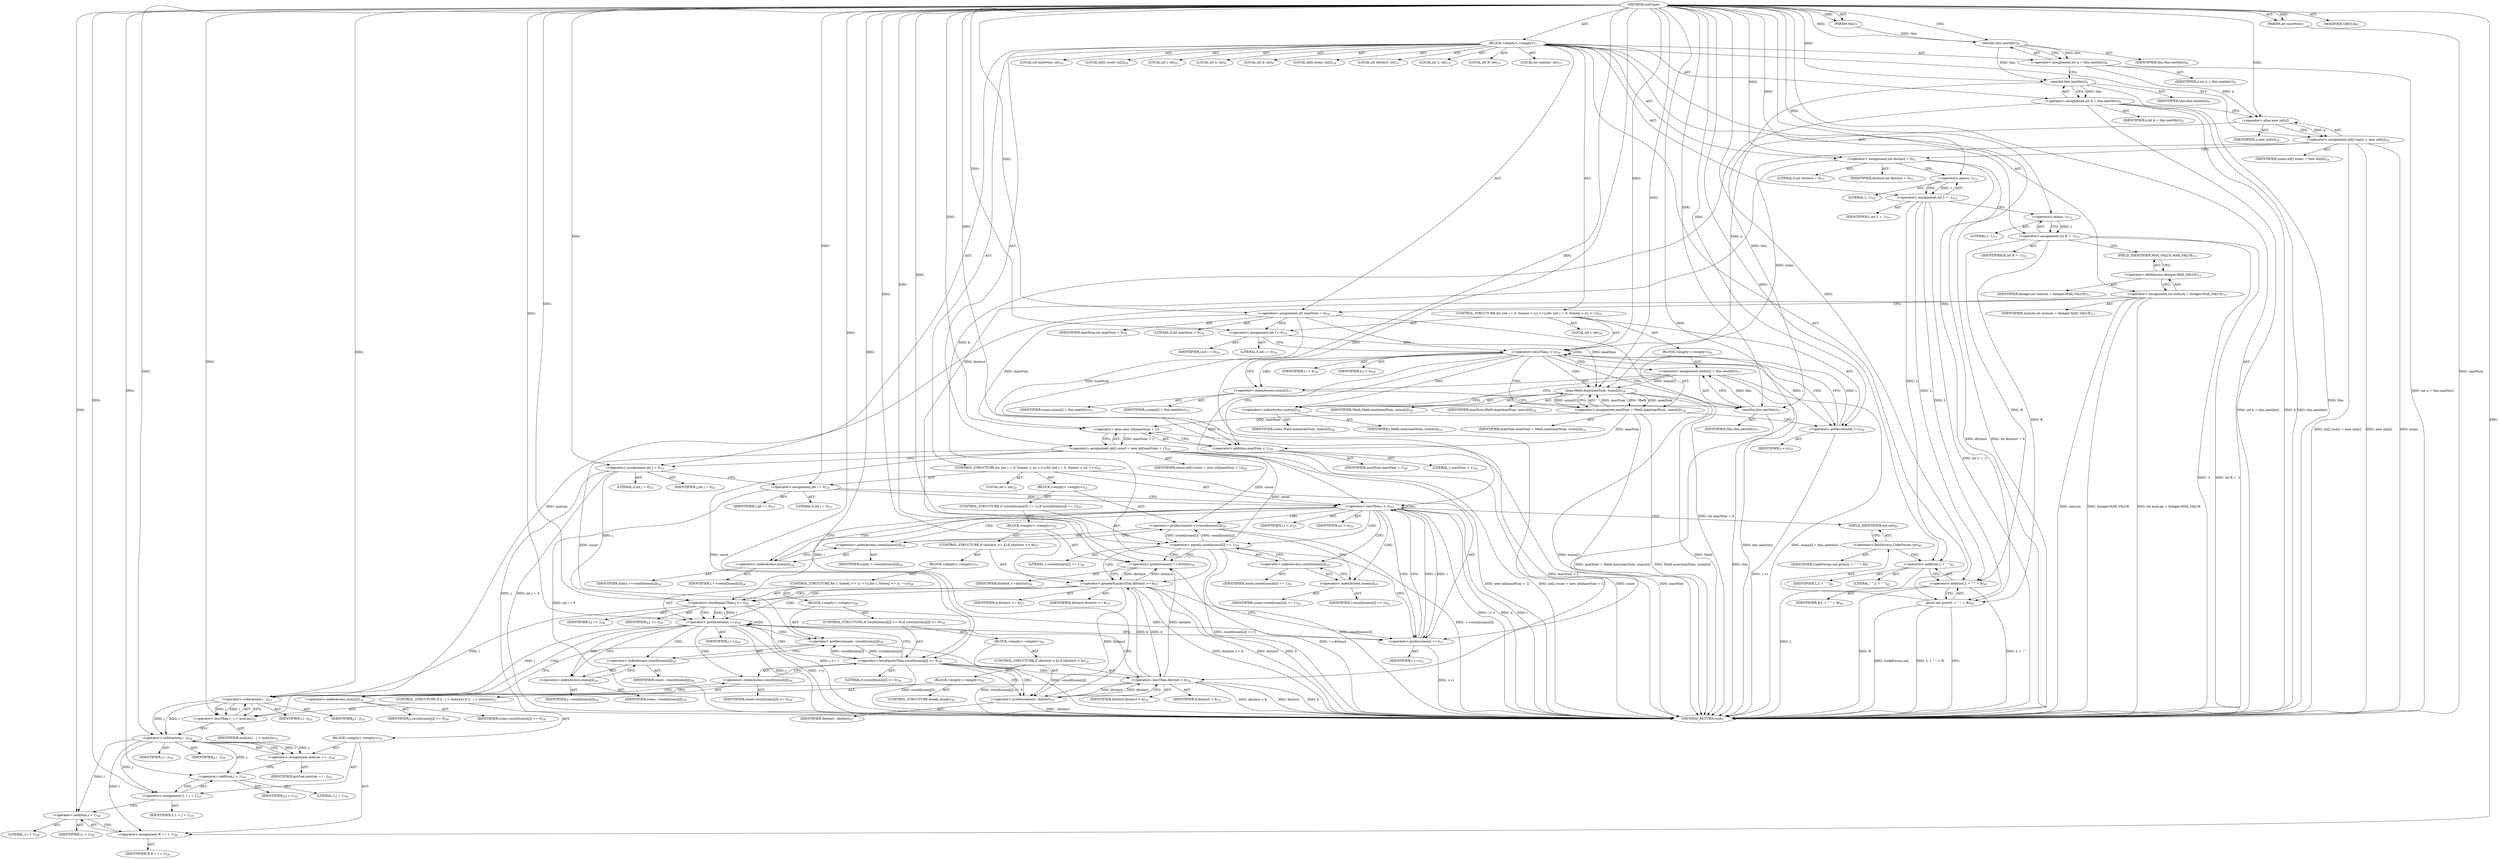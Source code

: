 digraph "runCase" {  
"31" [label = <(METHOD,runCase)<SUB>7</SUB>> ]
"4" [label = <(PARAM,this)<SUB>7</SUB>> ]
"32" [label = <(PARAM,int caseNum)<SUB>7</SUB>> ]
"33" [label = <(BLOCK,&lt;empty&gt;,&lt;empty&gt;)<SUB>7</SUB>> ]
"34" [label = <(LOCAL,int n: int)<SUB>8</SUB>> ]
"35" [label = <(&lt;operator&gt;.assignment,int n = this.nextInt())<SUB>8</SUB>> ]
"36" [label = <(IDENTIFIER,n,int n = this.nextInt())<SUB>8</SUB>> ]
"37" [label = <(nextInt,this.nextInt())<SUB>8</SUB>> ]
"3" [label = <(IDENTIFIER,this,this.nextInt())<SUB>8</SUB>> ]
"38" [label = <(LOCAL,int k: int)<SUB>9</SUB>> ]
"39" [label = <(&lt;operator&gt;.assignment,int k = this.nextInt())<SUB>9</SUB>> ]
"40" [label = <(IDENTIFIER,k,int k = this.nextInt())<SUB>9</SUB>> ]
"41" [label = <(nextInt,this.nextInt())<SUB>9</SUB>> ]
"5" [label = <(IDENTIFIER,this,this.nextInt())<SUB>9</SUB>> ]
"42" [label = <(LOCAL,int[] nums: int[])<SUB>10</SUB>> ]
"43" [label = <(&lt;operator&gt;.assignment,int[] nums = new int[n])<SUB>10</SUB>> ]
"44" [label = <(IDENTIFIER,nums,int[] nums = new int[n])<SUB>10</SUB>> ]
"45" [label = <(&lt;operator&gt;.alloc,new int[n])> ]
"46" [label = <(IDENTIFIER,n,new int[n])<SUB>10</SUB>> ]
"47" [label = <(LOCAL,int distinct: int)<SUB>11</SUB>> ]
"48" [label = <(&lt;operator&gt;.assignment,int distinct = 0)<SUB>11</SUB>> ]
"49" [label = <(IDENTIFIER,distinct,int distinct = 0)<SUB>11</SUB>> ]
"50" [label = <(LITERAL,0,int distinct = 0)<SUB>11</SUB>> ]
"51" [label = <(LOCAL,int L: int)<SUB>12</SUB>> ]
"52" [label = <(LOCAL,int R: int)<SUB>12</SUB>> ]
"53" [label = <(&lt;operator&gt;.assignment,int L = -1)<SUB>12</SUB>> ]
"54" [label = <(IDENTIFIER,L,int L = -1)<SUB>12</SUB>> ]
"55" [label = <(&lt;operator&gt;.minus,-1)<SUB>12</SUB>> ]
"56" [label = <(LITERAL,1,-1)<SUB>12</SUB>> ]
"57" [label = <(&lt;operator&gt;.assignment,int R = -1)<SUB>12</SUB>> ]
"58" [label = <(IDENTIFIER,R,int R = -1)<SUB>12</SUB>> ]
"59" [label = <(&lt;operator&gt;.minus,-1)<SUB>12</SUB>> ]
"60" [label = <(LITERAL,1,-1)<SUB>12</SUB>> ]
"61" [label = <(LOCAL,int minLen: int)<SUB>13</SUB>> ]
"62" [label = <(&lt;operator&gt;.assignment,int minLen = Integer.MAX_VALUE)<SUB>13</SUB>> ]
"63" [label = <(IDENTIFIER,minLen,int minLen = Integer.MAX_VALUE)<SUB>13</SUB>> ]
"64" [label = <(&lt;operator&gt;.fieldAccess,Integer.MAX_VALUE)<SUB>13</SUB>> ]
"65" [label = <(IDENTIFIER,Integer,int minLen = Integer.MAX_VALUE)<SUB>13</SUB>> ]
"66" [label = <(FIELD_IDENTIFIER,MAX_VALUE,MAX_VALUE)<SUB>13</SUB>> ]
"67" [label = <(LOCAL,int maxNum: int)<SUB>14</SUB>> ]
"68" [label = <(&lt;operator&gt;.assignment,int maxNum = 0)<SUB>14</SUB>> ]
"69" [label = <(IDENTIFIER,maxNum,int maxNum = 0)<SUB>14</SUB>> ]
"70" [label = <(LITERAL,0,int maxNum = 0)<SUB>14</SUB>> ]
"71" [label = <(CONTROL_STRUCTURE,for (int i = 0; Some(i &lt; n); ++i),for (int i = 0; Some(i &lt; n); ++i))<SUB>16</SUB>> ]
"72" [label = <(LOCAL,int i: int)<SUB>16</SUB>> ]
"73" [label = <(&lt;operator&gt;.assignment,int i = 0)<SUB>16</SUB>> ]
"74" [label = <(IDENTIFIER,i,int i = 0)<SUB>16</SUB>> ]
"75" [label = <(LITERAL,0,int i = 0)<SUB>16</SUB>> ]
"76" [label = <(&lt;operator&gt;.lessThan,i &lt; n)<SUB>16</SUB>> ]
"77" [label = <(IDENTIFIER,i,i &lt; n)<SUB>16</SUB>> ]
"78" [label = <(IDENTIFIER,n,i &lt; n)<SUB>16</SUB>> ]
"79" [label = <(&lt;operator&gt;.preIncrement,++i)<SUB>16</SUB>> ]
"80" [label = <(IDENTIFIER,i,++i)<SUB>16</SUB>> ]
"81" [label = <(BLOCK,&lt;empty&gt;,&lt;empty&gt;)<SUB>16</SUB>> ]
"82" [label = <(&lt;operator&gt;.assignment,nums[i] = this.nextInt())<SUB>17</SUB>> ]
"83" [label = <(&lt;operator&gt;.indexAccess,nums[i])<SUB>17</SUB>> ]
"84" [label = <(IDENTIFIER,nums,nums[i] = this.nextInt())<SUB>17</SUB>> ]
"85" [label = <(IDENTIFIER,i,nums[i] = this.nextInt())<SUB>17</SUB>> ]
"86" [label = <(nextInt,this.nextInt())<SUB>17</SUB>> ]
"6" [label = <(IDENTIFIER,this,this.nextInt())<SUB>17</SUB>> ]
"87" [label = <(&lt;operator&gt;.assignment,maxNum = Math.max(maxNum, nums[i]))<SUB>18</SUB>> ]
"88" [label = <(IDENTIFIER,maxNum,maxNum = Math.max(maxNum, nums[i]))<SUB>18</SUB>> ]
"89" [label = <(max,Math.max(maxNum, nums[i]))<SUB>18</SUB>> ]
"90" [label = <(IDENTIFIER,Math,Math.max(maxNum, nums[i]))<SUB>18</SUB>> ]
"91" [label = <(IDENTIFIER,maxNum,Math.max(maxNum, nums[i]))<SUB>18</SUB>> ]
"92" [label = <(&lt;operator&gt;.indexAccess,nums[i])<SUB>18</SUB>> ]
"93" [label = <(IDENTIFIER,nums,Math.max(maxNum, nums[i]))<SUB>18</SUB>> ]
"94" [label = <(IDENTIFIER,i,Math.max(maxNum, nums[i]))<SUB>18</SUB>> ]
"95" [label = <(LOCAL,int[] count: int[])<SUB>20</SUB>> ]
"96" [label = <(&lt;operator&gt;.assignment,int[] count = new int[maxNum + 1])<SUB>20</SUB>> ]
"97" [label = <(IDENTIFIER,count,int[] count = new int[maxNum + 1])<SUB>20</SUB>> ]
"98" [label = <(&lt;operator&gt;.alloc,new int[maxNum + 1])> ]
"99" [label = <(&lt;operator&gt;.addition,maxNum + 1)<SUB>20</SUB>> ]
"100" [label = <(IDENTIFIER,maxNum,maxNum + 1)<SUB>20</SUB>> ]
"101" [label = <(LITERAL,1,maxNum + 1)<SUB>20</SUB>> ]
"102" [label = <(LOCAL,int j: int)<SUB>21</SUB>> ]
"103" [label = <(&lt;operator&gt;.assignment,int j = 0)<SUB>21</SUB>> ]
"104" [label = <(IDENTIFIER,j,int j = 0)<SUB>21</SUB>> ]
"105" [label = <(LITERAL,0,int j = 0)<SUB>21</SUB>> ]
"106" [label = <(CONTROL_STRUCTURE,for (int i = 0; Some(i &lt; n); ++i),for (int i = 0; Some(i &lt; n); ++i))<SUB>23</SUB>> ]
"107" [label = <(LOCAL,int i: int)<SUB>23</SUB>> ]
"108" [label = <(&lt;operator&gt;.assignment,int i = 0)<SUB>23</SUB>> ]
"109" [label = <(IDENTIFIER,i,int i = 0)<SUB>23</SUB>> ]
"110" [label = <(LITERAL,0,int i = 0)<SUB>23</SUB>> ]
"111" [label = <(&lt;operator&gt;.lessThan,i &lt; n)<SUB>23</SUB>> ]
"112" [label = <(IDENTIFIER,i,i &lt; n)<SUB>23</SUB>> ]
"113" [label = <(IDENTIFIER,n,i &lt; n)<SUB>23</SUB>> ]
"114" [label = <(&lt;operator&gt;.preIncrement,++i)<SUB>23</SUB>> ]
"115" [label = <(IDENTIFIER,i,++i)<SUB>23</SUB>> ]
"116" [label = <(BLOCK,&lt;empty&gt;,&lt;empty&gt;)<SUB>23</SUB>> ]
"117" [label = <(&lt;operator&gt;.preIncrement,++count[nums[i]])<SUB>24</SUB>> ]
"118" [label = <(&lt;operator&gt;.indexAccess,count[nums[i]])<SUB>24</SUB>> ]
"119" [label = <(IDENTIFIER,count,++count[nums[i]])<SUB>24</SUB>> ]
"120" [label = <(&lt;operator&gt;.indexAccess,nums[i])<SUB>24</SUB>> ]
"121" [label = <(IDENTIFIER,nums,++count[nums[i]])<SUB>24</SUB>> ]
"122" [label = <(IDENTIFIER,i,++count[nums[i]])<SUB>24</SUB>> ]
"123" [label = <(CONTROL_STRUCTURE,if (count[nums[i]] == 1),if (count[nums[i]] == 1))<SUB>25</SUB>> ]
"124" [label = <(&lt;operator&gt;.equals,count[nums[i]] == 1)<SUB>25</SUB>> ]
"125" [label = <(&lt;operator&gt;.indexAccess,count[nums[i]])<SUB>25</SUB>> ]
"126" [label = <(IDENTIFIER,count,count[nums[i]] == 1)<SUB>25</SUB>> ]
"127" [label = <(&lt;operator&gt;.indexAccess,nums[i])<SUB>25</SUB>> ]
"128" [label = <(IDENTIFIER,nums,count[nums[i]] == 1)<SUB>25</SUB>> ]
"129" [label = <(IDENTIFIER,i,count[nums[i]] == 1)<SUB>25</SUB>> ]
"130" [label = <(LITERAL,1,count[nums[i]] == 1)<SUB>25</SUB>> ]
"131" [label = <(BLOCK,&lt;empty&gt;,&lt;empty&gt;)<SUB>25</SUB>> ]
"132" [label = <(&lt;operator&gt;.preIncrement,++distinct)<SUB>26</SUB>> ]
"133" [label = <(IDENTIFIER,distinct,++distinct)<SUB>26</SUB>> ]
"134" [label = <(CONTROL_STRUCTURE,if (distinct &gt;= k),if (distinct &gt;= k))<SUB>27</SUB>> ]
"135" [label = <(&lt;operator&gt;.greaterEqualsThan,distinct &gt;= k)<SUB>27</SUB>> ]
"136" [label = <(IDENTIFIER,distinct,distinct &gt;= k)<SUB>27</SUB>> ]
"137" [label = <(IDENTIFIER,k,distinct &gt;= k)<SUB>27</SUB>> ]
"138" [label = <(BLOCK,&lt;empty&gt;,&lt;empty&gt;)<SUB>27</SUB>> ]
"139" [label = <(CONTROL_STRUCTURE,for (; Some(j &lt;= i); ++j),for (; Some(j &lt;= i); ++j))<SUB>28</SUB>> ]
"140" [label = <(&lt;operator&gt;.lessEqualsThan,j &lt;= i)<SUB>28</SUB>> ]
"141" [label = <(IDENTIFIER,j,j &lt;= i)<SUB>28</SUB>> ]
"142" [label = <(IDENTIFIER,i,j &lt;= i)<SUB>28</SUB>> ]
"143" [label = <(&lt;operator&gt;.preIncrement,++j)<SUB>28</SUB>> ]
"144" [label = <(IDENTIFIER,j,++j)<SUB>28</SUB>> ]
"145" [label = <(BLOCK,&lt;empty&gt;,&lt;empty&gt;)<SUB>28</SUB>> ]
"146" [label = <(&lt;operator&gt;.preDecrement,--count[nums[j]])<SUB>29</SUB>> ]
"147" [label = <(&lt;operator&gt;.indexAccess,count[nums[j]])<SUB>29</SUB>> ]
"148" [label = <(IDENTIFIER,count,--count[nums[j]])<SUB>29</SUB>> ]
"149" [label = <(&lt;operator&gt;.indexAccess,nums[j])<SUB>29</SUB>> ]
"150" [label = <(IDENTIFIER,nums,--count[nums[j]])<SUB>29</SUB>> ]
"151" [label = <(IDENTIFIER,j,--count[nums[j]])<SUB>29</SUB>> ]
"152" [label = <(CONTROL_STRUCTURE,if (count[nums[j]] &lt;= 0),if (count[nums[j]] &lt;= 0))<SUB>30</SUB>> ]
"153" [label = <(&lt;operator&gt;.lessEqualsThan,count[nums[j]] &lt;= 0)<SUB>30</SUB>> ]
"154" [label = <(&lt;operator&gt;.indexAccess,count[nums[j]])<SUB>30</SUB>> ]
"155" [label = <(IDENTIFIER,count,count[nums[j]] &lt;= 0)<SUB>30</SUB>> ]
"156" [label = <(&lt;operator&gt;.indexAccess,nums[j])<SUB>30</SUB>> ]
"157" [label = <(IDENTIFIER,nums,count[nums[j]] &lt;= 0)<SUB>30</SUB>> ]
"158" [label = <(IDENTIFIER,j,count[nums[j]] &lt;= 0)<SUB>30</SUB>> ]
"159" [label = <(LITERAL,0,count[nums[j]] &lt;= 0)<SUB>30</SUB>> ]
"160" [label = <(BLOCK,&lt;empty&gt;,&lt;empty&gt;)<SUB>30</SUB>> ]
"161" [label = <(&lt;operator&gt;.preDecrement,--distinct)<SUB>31</SUB>> ]
"162" [label = <(IDENTIFIER,distinct,--distinct)<SUB>31</SUB>> ]
"163" [label = <(CONTROL_STRUCTURE,if (distinct &lt; k),if (distinct &lt; k))<SUB>32</SUB>> ]
"164" [label = <(&lt;operator&gt;.lessThan,distinct &lt; k)<SUB>32</SUB>> ]
"165" [label = <(IDENTIFIER,distinct,distinct &lt; k)<SUB>32</SUB>> ]
"166" [label = <(IDENTIFIER,k,distinct &lt; k)<SUB>32</SUB>> ]
"167" [label = <(BLOCK,&lt;empty&gt;,&lt;empty&gt;)<SUB>32</SUB>> ]
"168" [label = <(CONTROL_STRUCTURE,if (i - j &lt; minLen),if (i - j &lt; minLen))<SUB>33</SUB>> ]
"169" [label = <(&lt;operator&gt;.lessThan,i - j &lt; minLen)<SUB>33</SUB>> ]
"170" [label = <(&lt;operator&gt;.subtraction,i - j)<SUB>33</SUB>> ]
"171" [label = <(IDENTIFIER,i,i - j)<SUB>33</SUB>> ]
"172" [label = <(IDENTIFIER,j,i - j)<SUB>33</SUB>> ]
"173" [label = <(IDENTIFIER,minLen,i - j &lt; minLen)<SUB>33</SUB>> ]
"174" [label = <(BLOCK,&lt;empty&gt;,&lt;empty&gt;)<SUB>33</SUB>> ]
"175" [label = <(&lt;operator&gt;.assignment,minLen = i - j)<SUB>34</SUB>> ]
"176" [label = <(IDENTIFIER,minLen,minLen = i - j)<SUB>34</SUB>> ]
"177" [label = <(&lt;operator&gt;.subtraction,i - j)<SUB>34</SUB>> ]
"178" [label = <(IDENTIFIER,i,i - j)<SUB>34</SUB>> ]
"179" [label = <(IDENTIFIER,j,i - j)<SUB>34</SUB>> ]
"180" [label = <(&lt;operator&gt;.assignment,L = j + 1)<SUB>35</SUB>> ]
"181" [label = <(IDENTIFIER,L,L = j + 1)<SUB>35</SUB>> ]
"182" [label = <(&lt;operator&gt;.addition,j + 1)<SUB>35</SUB>> ]
"183" [label = <(IDENTIFIER,j,j + 1)<SUB>35</SUB>> ]
"184" [label = <(LITERAL,1,j + 1)<SUB>35</SUB>> ]
"185" [label = <(&lt;operator&gt;.assignment,R = i + 1)<SUB>36</SUB>> ]
"186" [label = <(IDENTIFIER,R,R = i + 1)<SUB>36</SUB>> ]
"187" [label = <(&lt;operator&gt;.addition,i + 1)<SUB>36</SUB>> ]
"188" [label = <(IDENTIFIER,i,i + 1)<SUB>36</SUB>> ]
"189" [label = <(LITERAL,1,i + 1)<SUB>36</SUB>> ]
"190" [label = <(CONTROL_STRUCTURE,break;,break;)<SUB>38</SUB>> ]
"191" [label = <(print,out.print(L + &quot; &quot; + R))<SUB>45</SUB>> ]
"192" [label = <(&lt;operator&gt;.fieldAccess,CodeForces.out)<SUB>45</SUB>> ]
"193" [label = <(IDENTIFIER,CodeForces,out.print(L + &quot; &quot; + R))> ]
"194" [label = <(FIELD_IDENTIFIER,out,out)<SUB>45</SUB>> ]
"195" [label = <(&lt;operator&gt;.addition,L + &quot; &quot; + R)<SUB>45</SUB>> ]
"196" [label = <(&lt;operator&gt;.addition,L + &quot; &quot;)<SUB>45</SUB>> ]
"197" [label = <(IDENTIFIER,L,L + &quot; &quot;)<SUB>45</SUB>> ]
"198" [label = <(LITERAL,&quot; &quot;,L + &quot; &quot;)<SUB>45</SUB>> ]
"199" [label = <(IDENTIFIER,R,L + &quot; &quot; + R)<SUB>45</SUB>> ]
"200" [label = <(MODIFIER,VIRTUAL)> ]
"201" [label = <(METHOD_RETURN,void)<SUB>7</SUB>> ]
  "31" -> "4"  [ label = "AST: "] 
  "31" -> "32"  [ label = "AST: "] 
  "31" -> "33"  [ label = "AST: "] 
  "31" -> "200"  [ label = "AST: "] 
  "31" -> "201"  [ label = "AST: "] 
  "33" -> "34"  [ label = "AST: "] 
  "33" -> "35"  [ label = "AST: "] 
  "33" -> "38"  [ label = "AST: "] 
  "33" -> "39"  [ label = "AST: "] 
  "33" -> "42"  [ label = "AST: "] 
  "33" -> "43"  [ label = "AST: "] 
  "33" -> "47"  [ label = "AST: "] 
  "33" -> "48"  [ label = "AST: "] 
  "33" -> "51"  [ label = "AST: "] 
  "33" -> "52"  [ label = "AST: "] 
  "33" -> "53"  [ label = "AST: "] 
  "33" -> "57"  [ label = "AST: "] 
  "33" -> "61"  [ label = "AST: "] 
  "33" -> "62"  [ label = "AST: "] 
  "33" -> "67"  [ label = "AST: "] 
  "33" -> "68"  [ label = "AST: "] 
  "33" -> "71"  [ label = "AST: "] 
  "33" -> "95"  [ label = "AST: "] 
  "33" -> "96"  [ label = "AST: "] 
  "33" -> "102"  [ label = "AST: "] 
  "33" -> "103"  [ label = "AST: "] 
  "33" -> "106"  [ label = "AST: "] 
  "33" -> "191"  [ label = "AST: "] 
  "35" -> "36"  [ label = "AST: "] 
  "35" -> "37"  [ label = "AST: "] 
  "37" -> "3"  [ label = "AST: "] 
  "39" -> "40"  [ label = "AST: "] 
  "39" -> "41"  [ label = "AST: "] 
  "41" -> "5"  [ label = "AST: "] 
  "43" -> "44"  [ label = "AST: "] 
  "43" -> "45"  [ label = "AST: "] 
  "45" -> "46"  [ label = "AST: "] 
  "48" -> "49"  [ label = "AST: "] 
  "48" -> "50"  [ label = "AST: "] 
  "53" -> "54"  [ label = "AST: "] 
  "53" -> "55"  [ label = "AST: "] 
  "55" -> "56"  [ label = "AST: "] 
  "57" -> "58"  [ label = "AST: "] 
  "57" -> "59"  [ label = "AST: "] 
  "59" -> "60"  [ label = "AST: "] 
  "62" -> "63"  [ label = "AST: "] 
  "62" -> "64"  [ label = "AST: "] 
  "64" -> "65"  [ label = "AST: "] 
  "64" -> "66"  [ label = "AST: "] 
  "68" -> "69"  [ label = "AST: "] 
  "68" -> "70"  [ label = "AST: "] 
  "71" -> "72"  [ label = "AST: "] 
  "71" -> "73"  [ label = "AST: "] 
  "71" -> "76"  [ label = "AST: "] 
  "71" -> "79"  [ label = "AST: "] 
  "71" -> "81"  [ label = "AST: "] 
  "73" -> "74"  [ label = "AST: "] 
  "73" -> "75"  [ label = "AST: "] 
  "76" -> "77"  [ label = "AST: "] 
  "76" -> "78"  [ label = "AST: "] 
  "79" -> "80"  [ label = "AST: "] 
  "81" -> "82"  [ label = "AST: "] 
  "81" -> "87"  [ label = "AST: "] 
  "82" -> "83"  [ label = "AST: "] 
  "82" -> "86"  [ label = "AST: "] 
  "83" -> "84"  [ label = "AST: "] 
  "83" -> "85"  [ label = "AST: "] 
  "86" -> "6"  [ label = "AST: "] 
  "87" -> "88"  [ label = "AST: "] 
  "87" -> "89"  [ label = "AST: "] 
  "89" -> "90"  [ label = "AST: "] 
  "89" -> "91"  [ label = "AST: "] 
  "89" -> "92"  [ label = "AST: "] 
  "92" -> "93"  [ label = "AST: "] 
  "92" -> "94"  [ label = "AST: "] 
  "96" -> "97"  [ label = "AST: "] 
  "96" -> "98"  [ label = "AST: "] 
  "98" -> "99"  [ label = "AST: "] 
  "99" -> "100"  [ label = "AST: "] 
  "99" -> "101"  [ label = "AST: "] 
  "103" -> "104"  [ label = "AST: "] 
  "103" -> "105"  [ label = "AST: "] 
  "106" -> "107"  [ label = "AST: "] 
  "106" -> "108"  [ label = "AST: "] 
  "106" -> "111"  [ label = "AST: "] 
  "106" -> "114"  [ label = "AST: "] 
  "106" -> "116"  [ label = "AST: "] 
  "108" -> "109"  [ label = "AST: "] 
  "108" -> "110"  [ label = "AST: "] 
  "111" -> "112"  [ label = "AST: "] 
  "111" -> "113"  [ label = "AST: "] 
  "114" -> "115"  [ label = "AST: "] 
  "116" -> "117"  [ label = "AST: "] 
  "116" -> "123"  [ label = "AST: "] 
  "117" -> "118"  [ label = "AST: "] 
  "118" -> "119"  [ label = "AST: "] 
  "118" -> "120"  [ label = "AST: "] 
  "120" -> "121"  [ label = "AST: "] 
  "120" -> "122"  [ label = "AST: "] 
  "123" -> "124"  [ label = "AST: "] 
  "123" -> "131"  [ label = "AST: "] 
  "124" -> "125"  [ label = "AST: "] 
  "124" -> "130"  [ label = "AST: "] 
  "125" -> "126"  [ label = "AST: "] 
  "125" -> "127"  [ label = "AST: "] 
  "127" -> "128"  [ label = "AST: "] 
  "127" -> "129"  [ label = "AST: "] 
  "131" -> "132"  [ label = "AST: "] 
  "131" -> "134"  [ label = "AST: "] 
  "132" -> "133"  [ label = "AST: "] 
  "134" -> "135"  [ label = "AST: "] 
  "134" -> "138"  [ label = "AST: "] 
  "135" -> "136"  [ label = "AST: "] 
  "135" -> "137"  [ label = "AST: "] 
  "138" -> "139"  [ label = "AST: "] 
  "139" -> "140"  [ label = "AST: "] 
  "139" -> "143"  [ label = "AST: "] 
  "139" -> "145"  [ label = "AST: "] 
  "140" -> "141"  [ label = "AST: "] 
  "140" -> "142"  [ label = "AST: "] 
  "143" -> "144"  [ label = "AST: "] 
  "145" -> "146"  [ label = "AST: "] 
  "145" -> "152"  [ label = "AST: "] 
  "146" -> "147"  [ label = "AST: "] 
  "147" -> "148"  [ label = "AST: "] 
  "147" -> "149"  [ label = "AST: "] 
  "149" -> "150"  [ label = "AST: "] 
  "149" -> "151"  [ label = "AST: "] 
  "152" -> "153"  [ label = "AST: "] 
  "152" -> "160"  [ label = "AST: "] 
  "153" -> "154"  [ label = "AST: "] 
  "153" -> "159"  [ label = "AST: "] 
  "154" -> "155"  [ label = "AST: "] 
  "154" -> "156"  [ label = "AST: "] 
  "156" -> "157"  [ label = "AST: "] 
  "156" -> "158"  [ label = "AST: "] 
  "160" -> "161"  [ label = "AST: "] 
  "160" -> "163"  [ label = "AST: "] 
  "161" -> "162"  [ label = "AST: "] 
  "163" -> "164"  [ label = "AST: "] 
  "163" -> "167"  [ label = "AST: "] 
  "164" -> "165"  [ label = "AST: "] 
  "164" -> "166"  [ label = "AST: "] 
  "167" -> "168"  [ label = "AST: "] 
  "167" -> "190"  [ label = "AST: "] 
  "168" -> "169"  [ label = "AST: "] 
  "168" -> "174"  [ label = "AST: "] 
  "169" -> "170"  [ label = "AST: "] 
  "169" -> "173"  [ label = "AST: "] 
  "170" -> "171"  [ label = "AST: "] 
  "170" -> "172"  [ label = "AST: "] 
  "174" -> "175"  [ label = "AST: "] 
  "174" -> "180"  [ label = "AST: "] 
  "174" -> "185"  [ label = "AST: "] 
  "175" -> "176"  [ label = "AST: "] 
  "175" -> "177"  [ label = "AST: "] 
  "177" -> "178"  [ label = "AST: "] 
  "177" -> "179"  [ label = "AST: "] 
  "180" -> "181"  [ label = "AST: "] 
  "180" -> "182"  [ label = "AST: "] 
  "182" -> "183"  [ label = "AST: "] 
  "182" -> "184"  [ label = "AST: "] 
  "185" -> "186"  [ label = "AST: "] 
  "185" -> "187"  [ label = "AST: "] 
  "187" -> "188"  [ label = "AST: "] 
  "187" -> "189"  [ label = "AST: "] 
  "191" -> "192"  [ label = "AST: "] 
  "191" -> "195"  [ label = "AST: "] 
  "192" -> "193"  [ label = "AST: "] 
  "192" -> "194"  [ label = "AST: "] 
  "195" -> "196"  [ label = "AST: "] 
  "195" -> "199"  [ label = "AST: "] 
  "196" -> "197"  [ label = "AST: "] 
  "196" -> "198"  [ label = "AST: "] 
  "35" -> "41"  [ label = "CFG: "] 
  "39" -> "45"  [ label = "CFG: "] 
  "43" -> "48"  [ label = "CFG: "] 
  "48" -> "55"  [ label = "CFG: "] 
  "53" -> "59"  [ label = "CFG: "] 
  "57" -> "66"  [ label = "CFG: "] 
  "62" -> "68"  [ label = "CFG: "] 
  "68" -> "73"  [ label = "CFG: "] 
  "96" -> "103"  [ label = "CFG: "] 
  "103" -> "108"  [ label = "CFG: "] 
  "191" -> "201"  [ label = "CFG: "] 
  "37" -> "35"  [ label = "CFG: "] 
  "41" -> "39"  [ label = "CFG: "] 
  "45" -> "43"  [ label = "CFG: "] 
  "55" -> "53"  [ label = "CFG: "] 
  "59" -> "57"  [ label = "CFG: "] 
  "64" -> "62"  [ label = "CFG: "] 
  "73" -> "76"  [ label = "CFG: "] 
  "76" -> "83"  [ label = "CFG: "] 
  "76" -> "99"  [ label = "CFG: "] 
  "79" -> "76"  [ label = "CFG: "] 
  "98" -> "96"  [ label = "CFG: "] 
  "108" -> "111"  [ label = "CFG: "] 
  "111" -> "120"  [ label = "CFG: "] 
  "111" -> "194"  [ label = "CFG: "] 
  "114" -> "111"  [ label = "CFG: "] 
  "192" -> "196"  [ label = "CFG: "] 
  "195" -> "191"  [ label = "CFG: "] 
  "66" -> "64"  [ label = "CFG: "] 
  "82" -> "92"  [ label = "CFG: "] 
  "87" -> "79"  [ label = "CFG: "] 
  "99" -> "98"  [ label = "CFG: "] 
  "117" -> "127"  [ label = "CFG: "] 
  "194" -> "192"  [ label = "CFG: "] 
  "196" -> "195"  [ label = "CFG: "] 
  "83" -> "86"  [ label = "CFG: "] 
  "86" -> "82"  [ label = "CFG: "] 
  "89" -> "87"  [ label = "CFG: "] 
  "118" -> "117"  [ label = "CFG: "] 
  "124" -> "132"  [ label = "CFG: "] 
  "124" -> "114"  [ label = "CFG: "] 
  "92" -> "89"  [ label = "CFG: "] 
  "120" -> "118"  [ label = "CFG: "] 
  "125" -> "124"  [ label = "CFG: "] 
  "132" -> "135"  [ label = "CFG: "] 
  "127" -> "125"  [ label = "CFG: "] 
  "135" -> "140"  [ label = "CFG: "] 
  "135" -> "114"  [ label = "CFG: "] 
  "140" -> "143"  [ label = "CFG: "] 
  "143" -> "149"  [ label = "CFG: "] 
  "143" -> "114"  [ label = "CFG: "] 
  "146" -> "156"  [ label = "CFG: "] 
  "147" -> "146"  [ label = "CFG: "] 
  "153" -> "143"  [ label = "CFG: "] 
  "153" -> "161"  [ label = "CFG: "] 
  "149" -> "147"  [ label = "CFG: "] 
  "154" -> "153"  [ label = "CFG: "] 
  "161" -> "164"  [ label = "CFG: "] 
  "156" -> "154"  [ label = "CFG: "] 
  "164" -> "143"  [ label = "CFG: "] 
  "164" -> "170"  [ label = "CFG: "] 
  "169" -> "177"  [ label = "CFG: "] 
  "170" -> "169"  [ label = "CFG: "] 
  "175" -> "182"  [ label = "CFG: "] 
  "180" -> "187"  [ label = "CFG: "] 
  "177" -> "175"  [ label = "CFG: "] 
  "182" -> "180"  [ label = "CFG: "] 
  "187" -> "185"  [ label = "CFG: "] 
  "31" -> "37"  [ label = "CFG: "] 
  "32" -> "201"  [ label = "DDG: caseNum"] 
  "35" -> "201"  [ label = "DDG: int n = this.nextInt()"] 
  "39" -> "201"  [ label = "DDG: k"] 
  "41" -> "201"  [ label = "DDG: this"] 
  "39" -> "201"  [ label = "DDG: this.nextInt()"] 
  "39" -> "201"  [ label = "DDG: int k = this.nextInt()"] 
  "43" -> "201"  [ label = "DDG: nums"] 
  "43" -> "201"  [ label = "DDG: new int[n]"] 
  "43" -> "201"  [ label = "DDG: int[] nums = new int[n]"] 
  "48" -> "201"  [ label = "DDG: distinct"] 
  "48" -> "201"  [ label = "DDG: int distinct = 0"] 
  "53" -> "201"  [ label = "DDG: int L = -1"] 
  "57" -> "201"  [ label = "DDG: -1"] 
  "57" -> "201"  [ label = "DDG: int R = -1"] 
  "62" -> "201"  [ label = "DDG: minLen"] 
  "62" -> "201"  [ label = "DDG: Integer.MAX_VALUE"] 
  "62" -> "201"  [ label = "DDG: int minLen = Integer.MAX_VALUE"] 
  "68" -> "201"  [ label = "DDG: int maxNum = 0"] 
  "96" -> "201"  [ label = "DDG: count"] 
  "99" -> "201"  [ label = "DDG: maxNum"] 
  "98" -> "201"  [ label = "DDG: maxNum + 1"] 
  "96" -> "201"  [ label = "DDG: new int[maxNum + 1]"] 
  "96" -> "201"  [ label = "DDG: int[] count = new int[maxNum + 1]"] 
  "103" -> "201"  [ label = "DDG: j"] 
  "103" -> "201"  [ label = "DDG: int j = 0"] 
  "108" -> "201"  [ label = "DDG: int i = 0"] 
  "111" -> "201"  [ label = "DDG: i"] 
  "111" -> "201"  [ label = "DDG: n"] 
  "111" -> "201"  [ label = "DDG: i &lt; n"] 
  "191" -> "201"  [ label = "DDG: CodeForces.out"] 
  "196" -> "201"  [ label = "DDG: L"] 
  "195" -> "201"  [ label = "DDG: L + &quot; &quot;"] 
  "195" -> "201"  [ label = "DDG: R"] 
  "191" -> "201"  [ label = "DDG: L + &quot; &quot; + R"] 
  "117" -> "201"  [ label = "DDG: ++count[nums[i]]"] 
  "124" -> "201"  [ label = "DDG: count[nums[i]]"] 
  "124" -> "201"  [ label = "DDG: count[nums[i]] == 1"] 
  "132" -> "201"  [ label = "DDG: ++distinct"] 
  "135" -> "201"  [ label = "DDG: distinct"] 
  "135" -> "201"  [ label = "DDG: k"] 
  "135" -> "201"  [ label = "DDG: distinct &gt;= k"] 
  "140" -> "201"  [ label = "DDG: j &lt;= i"] 
  "143" -> "201"  [ label = "DDG: j"] 
  "143" -> "201"  [ label = "DDG: ++j"] 
  "114" -> "201"  [ label = "DDG: ++i"] 
  "146" -> "201"  [ label = "DDG: --count[nums[j]]"] 
  "153" -> "201"  [ label = "DDG: count[nums[j]]"] 
  "153" -> "201"  [ label = "DDG: count[nums[j]] &lt;= 0"] 
  "161" -> "201"  [ label = "DDG: --distinct"] 
  "164" -> "201"  [ label = "DDG: distinct"] 
  "164" -> "201"  [ label = "DDG: k"] 
  "164" -> "201"  [ label = "DDG: distinct &lt; k"] 
  "86" -> "201"  [ label = "DDG: this"] 
  "82" -> "201"  [ label = "DDG: this.nextInt()"] 
  "82" -> "201"  [ label = "DDG: nums[i] = this.nextInt()"] 
  "89" -> "201"  [ label = "DDG: nums[i]"] 
  "87" -> "201"  [ label = "DDG: Math.max(maxNum, nums[i])"] 
  "87" -> "201"  [ label = "DDG: maxNum = Math.max(maxNum, nums[i])"] 
  "79" -> "201"  [ label = "DDG: ++i"] 
  "89" -> "201"  [ label = "DDG: Math"] 
  "31" -> "4"  [ label = "DDG: "] 
  "31" -> "32"  [ label = "DDG: "] 
  "37" -> "35"  [ label = "DDG: this"] 
  "41" -> "39"  [ label = "DDG: this"] 
  "45" -> "43"  [ label = "DDG: n"] 
  "31" -> "48"  [ label = "DDG: "] 
  "55" -> "53"  [ label = "DDG: 1"] 
  "59" -> "57"  [ label = "DDG: 1"] 
  "31" -> "68"  [ label = "DDG: "] 
  "98" -> "96"  [ label = "DDG: maxNum + 1"] 
  "31" -> "103"  [ label = "DDG: "] 
  "31" -> "73"  [ label = "DDG: "] 
  "31" -> "108"  [ label = "DDG: "] 
  "53" -> "191"  [ label = "DDG: L"] 
  "31" -> "191"  [ label = "DDG: "] 
  "57" -> "191"  [ label = "DDG: R"] 
  "4" -> "37"  [ label = "DDG: this"] 
  "31" -> "37"  [ label = "DDG: "] 
  "37" -> "41"  [ label = "DDG: this"] 
  "31" -> "41"  [ label = "DDG: "] 
  "35" -> "45"  [ label = "DDG: n"] 
  "31" -> "45"  [ label = "DDG: "] 
  "31" -> "55"  [ label = "DDG: "] 
  "31" -> "59"  [ label = "DDG: "] 
  "73" -> "76"  [ label = "DDG: i"] 
  "79" -> "76"  [ label = "DDG: i"] 
  "31" -> "76"  [ label = "DDG: "] 
  "45" -> "76"  [ label = "DDG: n"] 
  "76" -> "79"  [ label = "DDG: i"] 
  "31" -> "79"  [ label = "DDG: "] 
  "86" -> "82"  [ label = "DDG: this"] 
  "89" -> "87"  [ label = "DDG: Math"] 
  "89" -> "87"  [ label = "DDG: maxNum"] 
  "89" -> "87"  [ label = "DDG: nums[i]"] 
  "68" -> "98"  [ label = "DDG: maxNum"] 
  "87" -> "98"  [ label = "DDG: maxNum"] 
  "31" -> "98"  [ label = "DDG: "] 
  "108" -> "111"  [ label = "DDG: i"] 
  "114" -> "111"  [ label = "DDG: i"] 
  "31" -> "111"  [ label = "DDG: "] 
  "76" -> "111"  [ label = "DDG: n"] 
  "111" -> "114"  [ label = "DDG: i"] 
  "140" -> "114"  [ label = "DDG: i"] 
  "31" -> "114"  [ label = "DDG: "] 
  "53" -> "195"  [ label = "DDG: L"] 
  "31" -> "195"  [ label = "DDG: "] 
  "57" -> "195"  [ label = "DDG: R"] 
  "68" -> "99"  [ label = "DDG: maxNum"] 
  "87" -> "99"  [ label = "DDG: maxNum"] 
  "31" -> "99"  [ label = "DDG: "] 
  "96" -> "117"  [ label = "DDG: count"] 
  "124" -> "117"  [ label = "DDG: count[nums[i]]"] 
  "53" -> "196"  [ label = "DDG: L"] 
  "31" -> "196"  [ label = "DDG: "] 
  "41" -> "86"  [ label = "DDG: this"] 
  "31" -> "86"  [ label = "DDG: "] 
  "31" -> "89"  [ label = "DDG: "] 
  "68" -> "89"  [ label = "DDG: maxNum"] 
  "87" -> "89"  [ label = "DDG: maxNum"] 
  "43" -> "89"  [ label = "DDG: nums"] 
  "82" -> "89"  [ label = "DDG: nums[i]"] 
  "96" -> "124"  [ label = "DDG: count"] 
  "117" -> "124"  [ label = "DDG: count[nums[i]]"] 
  "31" -> "124"  [ label = "DDG: "] 
  "48" -> "132"  [ label = "DDG: distinct"] 
  "135" -> "132"  [ label = "DDG: distinct"] 
  "164" -> "132"  [ label = "DDG: distinct"] 
  "31" -> "132"  [ label = "DDG: "] 
  "132" -> "135"  [ label = "DDG: distinct"] 
  "31" -> "135"  [ label = "DDG: "] 
  "39" -> "135"  [ label = "DDG: k"] 
  "164" -> "135"  [ label = "DDG: k"] 
  "103" -> "140"  [ label = "DDG: j"] 
  "143" -> "140"  [ label = "DDG: j"] 
  "31" -> "140"  [ label = "DDG: "] 
  "111" -> "140"  [ label = "DDG: i"] 
  "140" -> "143"  [ label = "DDG: j"] 
  "31" -> "143"  [ label = "DDG: "] 
  "96" -> "146"  [ label = "DDG: count"] 
  "153" -> "146"  [ label = "DDG: count[nums[j]]"] 
  "96" -> "153"  [ label = "DDG: count"] 
  "146" -> "153"  [ label = "DDG: count[nums[j]]"] 
  "31" -> "153"  [ label = "DDG: "] 
  "135" -> "161"  [ label = "DDG: distinct"] 
  "164" -> "161"  [ label = "DDG: distinct"] 
  "31" -> "161"  [ label = "DDG: "] 
  "161" -> "164"  [ label = "DDG: distinct"] 
  "31" -> "164"  [ label = "DDG: "] 
  "135" -> "164"  [ label = "DDG: k"] 
  "170" -> "169"  [ label = "DDG: i"] 
  "170" -> "169"  [ label = "DDG: j"] 
  "62" -> "169"  [ label = "DDG: minLen"] 
  "31" -> "169"  [ label = "DDG: "] 
  "177" -> "175"  [ label = "DDG: i"] 
  "177" -> "175"  [ label = "DDG: j"] 
  "177" -> "180"  [ label = "DDG: j"] 
  "31" -> "180"  [ label = "DDG: "] 
  "177" -> "185"  [ label = "DDG: i"] 
  "31" -> "185"  [ label = "DDG: "] 
  "140" -> "170"  [ label = "DDG: i"] 
  "31" -> "170"  [ label = "DDG: "] 
  "143" -> "170"  [ label = "DDG: j"] 
  "170" -> "177"  [ label = "DDG: i"] 
  "31" -> "177"  [ label = "DDG: "] 
  "170" -> "177"  [ label = "DDG: j"] 
  "177" -> "182"  [ label = "DDG: j"] 
  "31" -> "182"  [ label = "DDG: "] 
  "177" -> "187"  [ label = "DDG: i"] 
  "31" -> "187"  [ label = "DDG: "] 
  "76" -> "89"  [ label = "CDG: "] 
  "76" -> "92"  [ label = "CDG: "] 
  "76" -> "76"  [ label = "CDG: "] 
  "76" -> "87"  [ label = "CDG: "] 
  "76" -> "82"  [ label = "CDG: "] 
  "76" -> "79"  [ label = "CDG: "] 
  "76" -> "83"  [ label = "CDG: "] 
  "76" -> "86"  [ label = "CDG: "] 
  "111" -> "120"  [ label = "CDG: "] 
  "111" -> "114"  [ label = "CDG: "] 
  "111" -> "118"  [ label = "CDG: "] 
  "111" -> "117"  [ label = "CDG: "] 
  "111" -> "127"  [ label = "CDG: "] 
  "111" -> "124"  [ label = "CDG: "] 
  "111" -> "125"  [ label = "CDG: "] 
  "111" -> "111"  [ label = "CDG: "] 
  "124" -> "132"  [ label = "CDG: "] 
  "124" -> "135"  [ label = "CDG: "] 
  "135" -> "140"  [ label = "CDG: "] 
  "135" -> "143"  [ label = "CDG: "] 
  "143" -> "154"  [ label = "CDG: "] 
  "143" -> "146"  [ label = "CDG: "] 
  "143" -> "149"  [ label = "CDG: "] 
  "143" -> "153"  [ label = "CDG: "] 
  "143" -> "143"  [ label = "CDG: "] 
  "143" -> "147"  [ label = "CDG: "] 
  "143" -> "156"  [ label = "CDG: "] 
  "153" -> "161"  [ label = "CDG: "] 
  "153" -> "164"  [ label = "CDG: "] 
}
